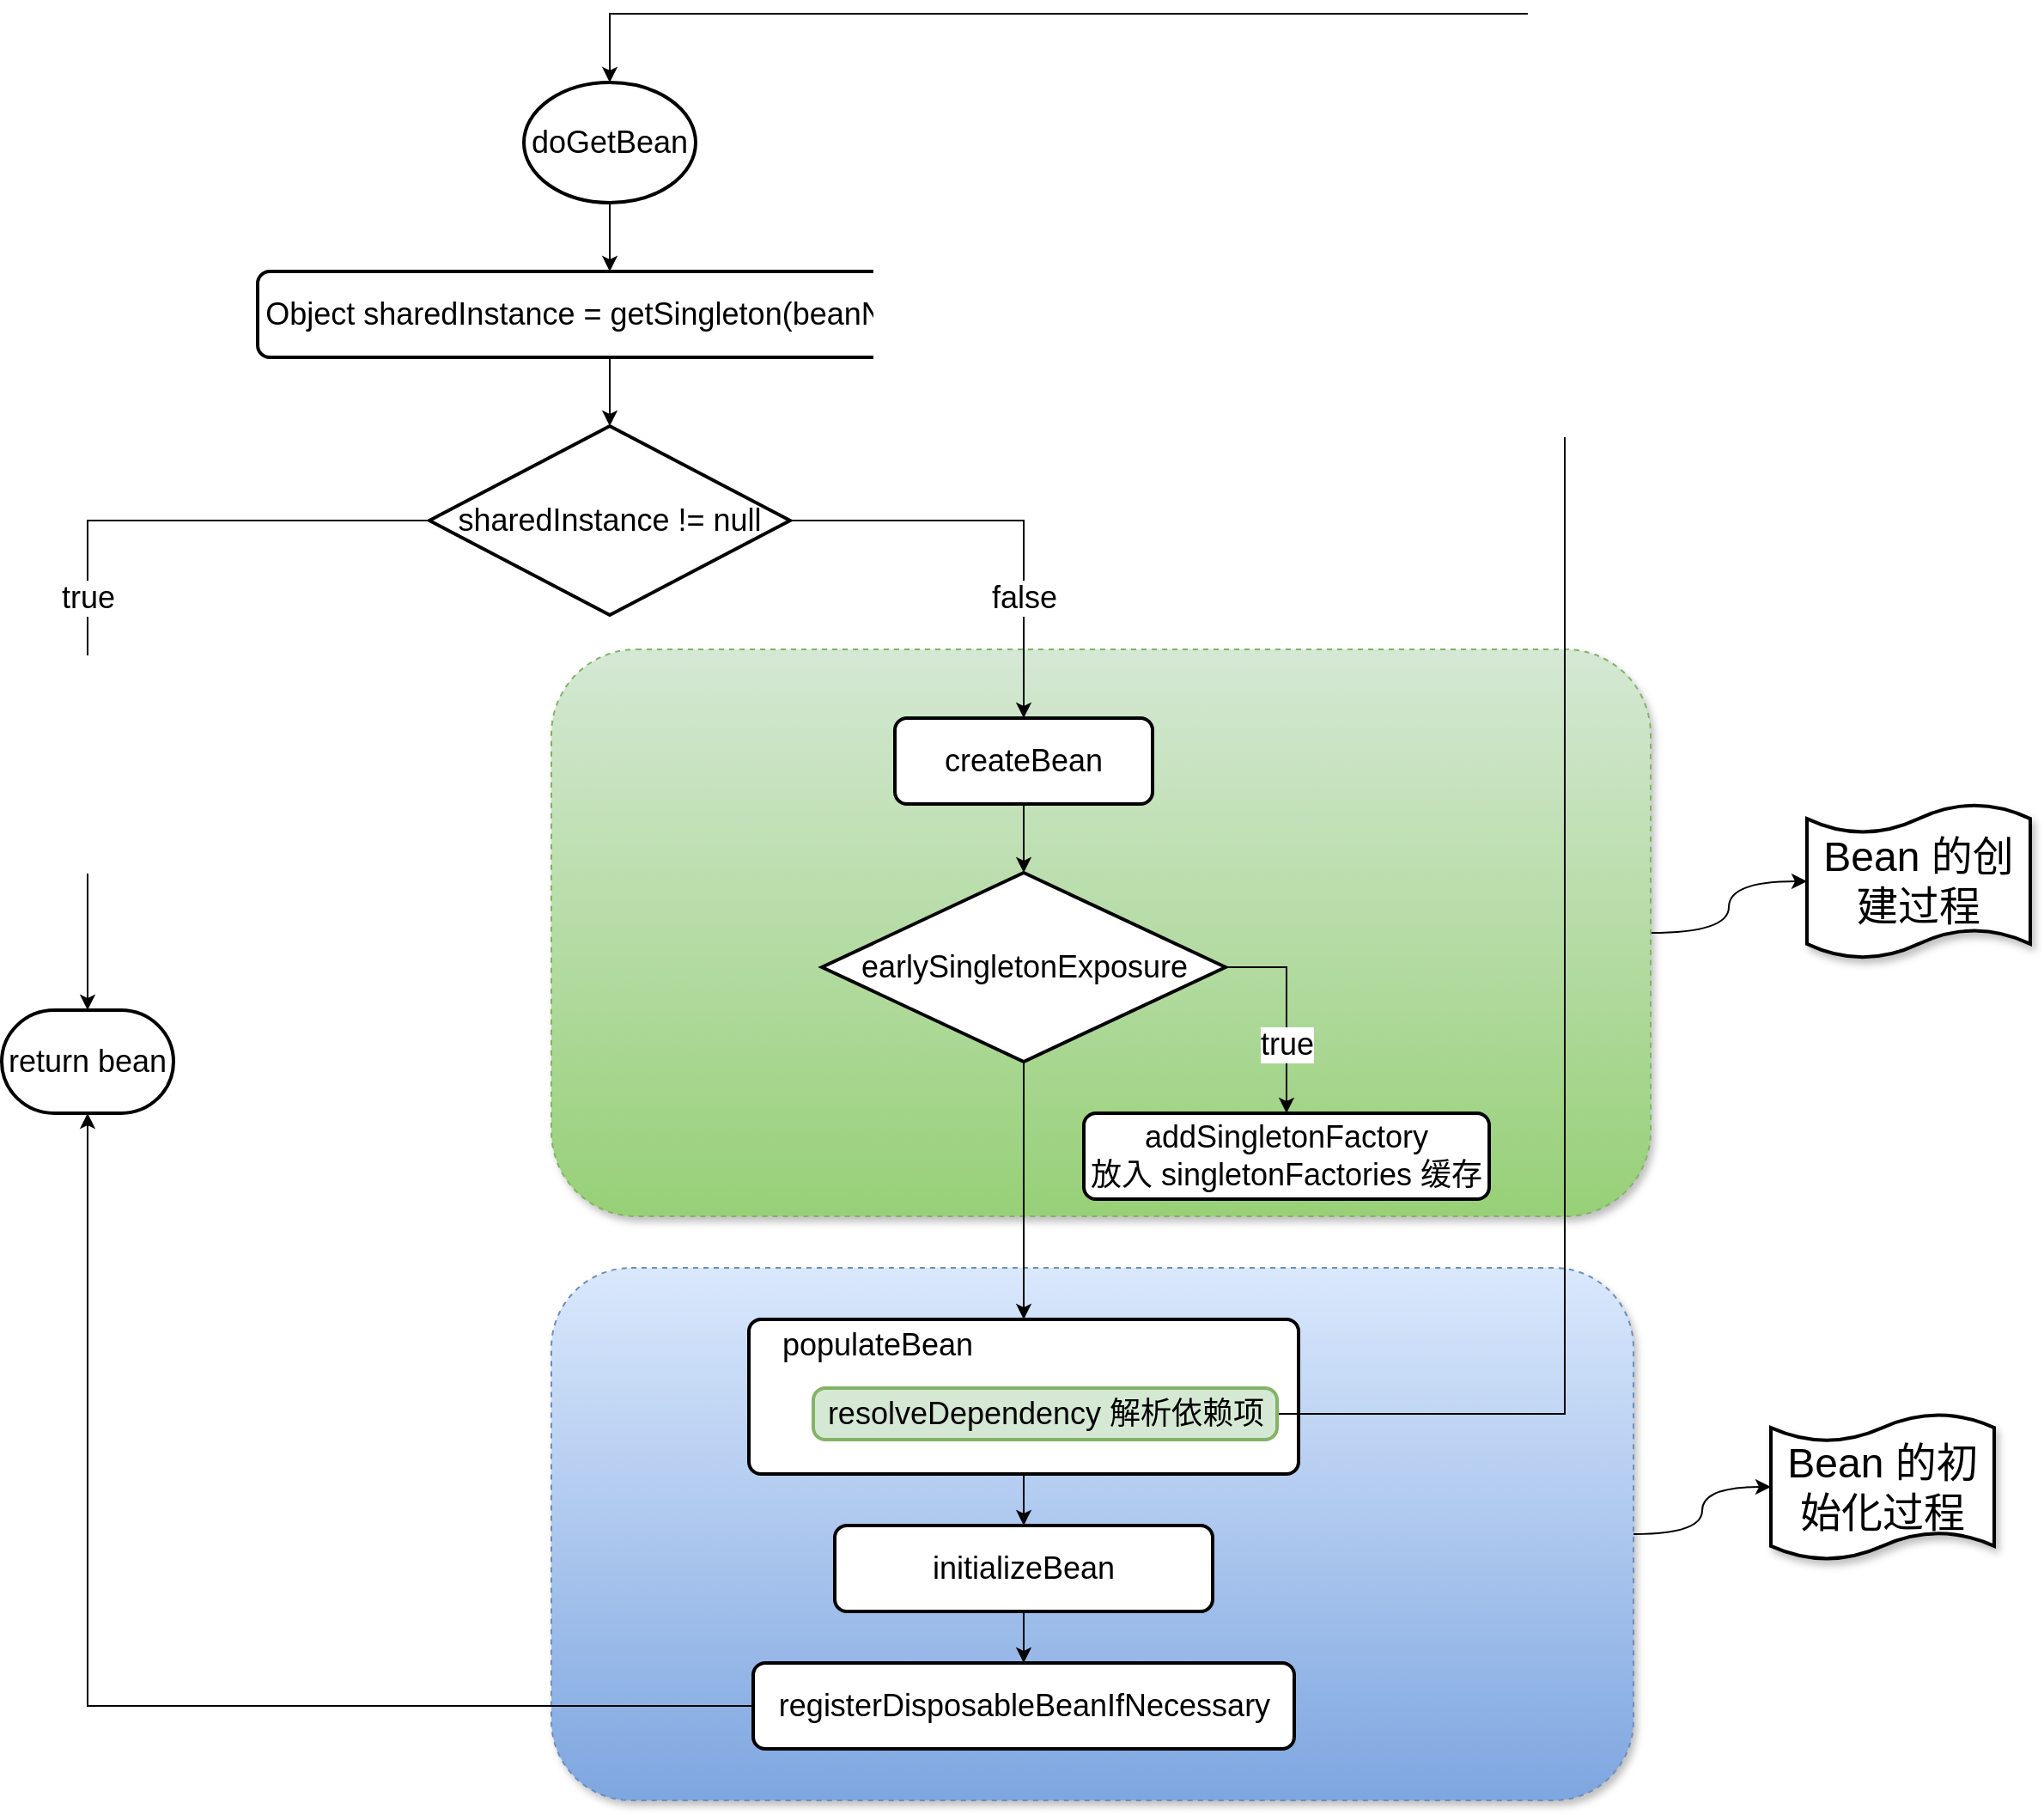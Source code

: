 <mxfile version="20.8.20" type="github">
  <diagram name="第 1 页" id="XvNV9zE-3UiDrreIDt3a">
    <mxGraphModel dx="1434" dy="764" grid="1" gridSize="10" guides="1" tooltips="1" connect="1" arrows="1" fold="1" page="1" pageScale="1" pageWidth="827" pageHeight="1169" math="0" shadow="0">
      <root>
        <mxCell id="0" />
        <mxCell id="1" parent="0" />
        <mxCell id="YI6U0gxPhSx2EsZZrnos-40" style="edgeStyle=orthogonalEdgeStyle;orthogonalLoop=1;jettySize=auto;html=1;entryX=0;entryY=0.5;entryDx=0;entryDy=0;entryPerimeter=0;fontSize=24;curved=1;" edge="1" parent="1" source="YI6U0gxPhSx2EsZZrnos-34" target="YI6U0gxPhSx2EsZZrnos-39">
          <mxGeometry relative="1" as="geometry" />
        </mxCell>
        <mxCell id="YI6U0gxPhSx2EsZZrnos-34" value="" style="rounded=1;whiteSpace=wrap;html=1;shadow=1;glass=0;dashed=1;sketch=0;fontSize=18;fillColor=#dae8fc;gradientColor=#7ea6e0;strokeColor=#6c8ebf;" vertex="1" parent="1">
          <mxGeometry x="380" y="830" width="630" height="310" as="geometry" />
        </mxCell>
        <mxCell id="YI6U0gxPhSx2EsZZrnos-38" style="edgeStyle=orthogonalEdgeStyle;orthogonalLoop=1;jettySize=auto;html=1;fontSize=18;curved=1;" edge="1" parent="1" source="YI6U0gxPhSx2EsZZrnos-31" target="YI6U0gxPhSx2EsZZrnos-37">
          <mxGeometry relative="1" as="geometry" />
        </mxCell>
        <mxCell id="YI6U0gxPhSx2EsZZrnos-31" value="" style="rounded=1;whiteSpace=wrap;html=1;fontSize=18;dashed=1;fillColor=#d5e8d4;strokeColor=#82b366;shadow=1;glass=0;gradientColor=#97d077;" vertex="1" parent="1">
          <mxGeometry x="380" y="470" width="640" height="330" as="geometry" />
        </mxCell>
        <mxCell id="YI6U0gxPhSx2EsZZrnos-3" style="edgeStyle=orthogonalEdgeStyle;rounded=0;orthogonalLoop=1;jettySize=auto;html=1;entryX=0.5;entryY=0;entryDx=0;entryDy=0;fontSize=18;" edge="1" parent="1" source="YI6U0gxPhSx2EsZZrnos-1" target="YI6U0gxPhSx2EsZZrnos-2">
          <mxGeometry relative="1" as="geometry" />
        </mxCell>
        <mxCell id="YI6U0gxPhSx2EsZZrnos-1" value="&lt;font style=&quot;font-size: 18px;&quot;&gt;doGetBean&lt;/font&gt;" style="strokeWidth=2;html=1;shape=mxgraph.flowchart.start_1;whiteSpace=wrap;" vertex="1" parent="1">
          <mxGeometry x="364" y="140" width="100" height="70" as="geometry" />
        </mxCell>
        <mxCell id="YI6U0gxPhSx2EsZZrnos-6" style="edgeStyle=orthogonalEdgeStyle;rounded=0;orthogonalLoop=1;jettySize=auto;html=1;fontSize=18;" edge="1" parent="1" source="YI6U0gxPhSx2EsZZrnos-2" target="YI6U0gxPhSx2EsZZrnos-5">
          <mxGeometry relative="1" as="geometry" />
        </mxCell>
        <mxCell id="YI6U0gxPhSx2EsZZrnos-2" value="Object sharedInstance = getSingleton(beanName)" style="rounded=1;whiteSpace=wrap;html=1;absoluteArcSize=1;arcSize=14;strokeWidth=2;fontSize=18;" vertex="1" parent="1">
          <mxGeometry x="209" y="250" width="410" height="50" as="geometry" />
        </mxCell>
        <mxCell id="YI6U0gxPhSx2EsZZrnos-8" style="edgeStyle=orthogonalEdgeStyle;rounded=0;orthogonalLoop=1;jettySize=auto;html=1;fontSize=18;" edge="1" parent="1" source="YI6U0gxPhSx2EsZZrnos-5" target="YI6U0gxPhSx2EsZZrnos-7">
          <mxGeometry relative="1" as="geometry" />
        </mxCell>
        <mxCell id="YI6U0gxPhSx2EsZZrnos-9" value="true" style="edgeLabel;html=1;align=center;verticalAlign=middle;resizable=0;points=[];fontSize=18;" vertex="1" connectable="0" parent="YI6U0gxPhSx2EsZZrnos-8">
          <mxGeometry x="0.053" relative="1" as="geometry">
            <mxPoint y="-11" as="offset" />
          </mxGeometry>
        </mxCell>
        <mxCell id="YI6U0gxPhSx2EsZZrnos-11" style="edgeStyle=orthogonalEdgeStyle;rounded=0;orthogonalLoop=1;jettySize=auto;html=1;fontSize=18;exitX=1;exitY=0.5;exitDx=0;exitDy=0;exitPerimeter=0;" edge="1" parent="1" source="YI6U0gxPhSx2EsZZrnos-5" target="YI6U0gxPhSx2EsZZrnos-10">
          <mxGeometry relative="1" as="geometry" />
        </mxCell>
        <mxCell id="YI6U0gxPhSx2EsZZrnos-12" value="false" style="edgeLabel;html=1;align=center;verticalAlign=middle;resizable=0;points=[];fontSize=18;" vertex="1" connectable="0" parent="YI6U0gxPhSx2EsZZrnos-11">
          <mxGeometry x="-0.048" relative="1" as="geometry">
            <mxPoint x="16" y="45" as="offset" />
          </mxGeometry>
        </mxCell>
        <mxCell id="YI6U0gxPhSx2EsZZrnos-5" value="sharedInstance != null" style="strokeWidth=2;html=1;shape=mxgraph.flowchart.decision;whiteSpace=wrap;fontSize=18;" vertex="1" parent="1">
          <mxGeometry x="309" y="340" width="210" height="110" as="geometry" />
        </mxCell>
        <mxCell id="YI6U0gxPhSx2EsZZrnos-7" value="return bean" style="strokeWidth=2;html=1;shape=mxgraph.flowchart.terminator;whiteSpace=wrap;fontSize=18;" vertex="1" parent="1">
          <mxGeometry x="60" y="680" width="100" height="60" as="geometry" />
        </mxCell>
        <mxCell id="YI6U0gxPhSx2EsZZrnos-14" style="edgeStyle=orthogonalEdgeStyle;rounded=0;orthogonalLoop=1;jettySize=auto;html=1;fontSize=18;" edge="1" parent="1" source="YI6U0gxPhSx2EsZZrnos-10" target="YI6U0gxPhSx2EsZZrnos-13">
          <mxGeometry relative="1" as="geometry" />
        </mxCell>
        <mxCell id="YI6U0gxPhSx2EsZZrnos-10" value="createBean" style="rounded=1;whiteSpace=wrap;html=1;absoluteArcSize=1;arcSize=14;strokeWidth=2;fontSize=18;" vertex="1" parent="1">
          <mxGeometry x="580" y="510" width="150" height="50" as="geometry" />
        </mxCell>
        <mxCell id="YI6U0gxPhSx2EsZZrnos-18" value="true" style="edgeStyle=orthogonalEdgeStyle;rounded=0;orthogonalLoop=1;jettySize=auto;html=1;fontSize=18;exitX=1;exitY=0.5;exitDx=0;exitDy=0;exitPerimeter=0;" edge="1" parent="1" source="YI6U0gxPhSx2EsZZrnos-13" target="YI6U0gxPhSx2EsZZrnos-17">
          <mxGeometry x="0.336" relative="1" as="geometry">
            <mxPoint as="offset" />
          </mxGeometry>
        </mxCell>
        <mxCell id="YI6U0gxPhSx2EsZZrnos-24" style="edgeStyle=orthogonalEdgeStyle;rounded=0;orthogonalLoop=1;jettySize=auto;html=1;entryX=0.5;entryY=0;entryDx=0;entryDy=0;fontSize=18;" edge="1" parent="1" source="YI6U0gxPhSx2EsZZrnos-13" target="YI6U0gxPhSx2EsZZrnos-20">
          <mxGeometry relative="1" as="geometry" />
        </mxCell>
        <mxCell id="YI6U0gxPhSx2EsZZrnos-13" value="earlySingletonExposure" style="strokeWidth=2;html=1;shape=mxgraph.flowchart.decision;whiteSpace=wrap;fontSize=18;" vertex="1" parent="1">
          <mxGeometry x="537.5" y="600" width="235" height="110" as="geometry" />
        </mxCell>
        <mxCell id="YI6U0gxPhSx2EsZZrnos-17" value="addSingletonFactory&lt;br&gt;放入&amp;nbsp;singletonFactories 缓存" style="rounded=1;whiteSpace=wrap;html=1;absoluteArcSize=1;arcSize=14;strokeWidth=2;fontSize=18;" vertex="1" parent="1">
          <mxGeometry x="690" y="740" width="236" height="50" as="geometry" />
        </mxCell>
        <mxCell id="YI6U0gxPhSx2EsZZrnos-27" style="edgeStyle=orthogonalEdgeStyle;rounded=0;orthogonalLoop=1;jettySize=auto;html=1;fontSize=18;" edge="1" parent="1" source="YI6U0gxPhSx2EsZZrnos-20" target="YI6U0gxPhSx2EsZZrnos-26">
          <mxGeometry relative="1" as="geometry" />
        </mxCell>
        <mxCell id="YI6U0gxPhSx2EsZZrnos-20" value="" style="rounded=1;whiteSpace=wrap;html=1;absoluteArcSize=1;arcSize=14;strokeWidth=2;fontSize=18;" vertex="1" parent="1">
          <mxGeometry x="495" y="860" width="320" height="90" as="geometry" />
        </mxCell>
        <mxCell id="YI6U0gxPhSx2EsZZrnos-21" value="populateBean" style="text;html=1;strokeColor=none;fillColor=none;align=center;verticalAlign=middle;whiteSpace=wrap;rounded=0;fontSize=18;" vertex="1" parent="1">
          <mxGeometry x="495" y="860" width="150" height="30" as="geometry" />
        </mxCell>
        <mxCell id="YI6U0gxPhSx2EsZZrnos-25" style="edgeStyle=orthogonalEdgeStyle;rounded=0;orthogonalLoop=1;jettySize=auto;html=1;entryX=0.5;entryY=0;entryDx=0;entryDy=0;entryPerimeter=0;fontSize=18;" edge="1" parent="1" source="YI6U0gxPhSx2EsZZrnos-22" target="YI6U0gxPhSx2EsZZrnos-1">
          <mxGeometry relative="1" as="geometry">
            <Array as="points">
              <mxPoint x="970" y="915" />
              <mxPoint x="970" y="100" />
              <mxPoint x="414" y="100" />
            </Array>
          </mxGeometry>
        </mxCell>
        <mxCell id="YI6U0gxPhSx2EsZZrnos-22" value="resolveDependency 解析依赖项" style="rounded=1;whiteSpace=wrap;html=1;absoluteArcSize=1;arcSize=14;strokeWidth=2;fontSize=18;fillColor=#d5e8d4;strokeColor=#82b366;" vertex="1" parent="1">
          <mxGeometry x="532.5" y="900" width="270" height="30" as="geometry" />
        </mxCell>
        <mxCell id="YI6U0gxPhSx2EsZZrnos-29" style="edgeStyle=orthogonalEdgeStyle;rounded=0;orthogonalLoop=1;jettySize=auto;html=1;fontSize=18;" edge="1" parent="1" source="YI6U0gxPhSx2EsZZrnos-26" target="YI6U0gxPhSx2EsZZrnos-28">
          <mxGeometry relative="1" as="geometry" />
        </mxCell>
        <mxCell id="YI6U0gxPhSx2EsZZrnos-26" value="initializeBean" style="rounded=1;whiteSpace=wrap;html=1;absoluteArcSize=1;arcSize=14;strokeWidth=2;fontSize=18;" vertex="1" parent="1">
          <mxGeometry x="545" y="980" width="220" height="50" as="geometry" />
        </mxCell>
        <mxCell id="YI6U0gxPhSx2EsZZrnos-30" style="edgeStyle=orthogonalEdgeStyle;rounded=0;orthogonalLoop=1;jettySize=auto;html=1;entryX=0.5;entryY=1;entryDx=0;entryDy=0;entryPerimeter=0;fontSize=18;" edge="1" parent="1" source="YI6U0gxPhSx2EsZZrnos-28" target="YI6U0gxPhSx2EsZZrnos-7">
          <mxGeometry relative="1" as="geometry" />
        </mxCell>
        <mxCell id="YI6U0gxPhSx2EsZZrnos-28" value="registerDisposableBeanIfNecessary" style="rounded=1;whiteSpace=wrap;html=1;absoluteArcSize=1;arcSize=14;strokeWidth=2;fontSize=18;" vertex="1" parent="1">
          <mxGeometry x="497.5" y="1060" width="315" height="50" as="geometry" />
        </mxCell>
        <mxCell id="YI6U0gxPhSx2EsZZrnos-37" value="&lt;font style=&quot;font-size: 24px;&quot;&gt;Bean 的创建过程&lt;/font&gt;" style="shape=tape;whiteSpace=wrap;html=1;strokeWidth=2;size=0.19;rounded=1;shadow=1;glass=0;sketch=0;fontSize=18;" vertex="1" parent="1">
          <mxGeometry x="1111" y="560" width="130" height="90" as="geometry" />
        </mxCell>
        <mxCell id="YI6U0gxPhSx2EsZZrnos-39" value="Bean 的初始化过程" style="shape=tape;whiteSpace=wrap;html=1;strokeWidth=2;size=0.19;rounded=1;shadow=1;glass=0;sketch=0;fontSize=24;" vertex="1" parent="1">
          <mxGeometry x="1090" y="915" width="130" height="85" as="geometry" />
        </mxCell>
      </root>
    </mxGraphModel>
  </diagram>
</mxfile>
